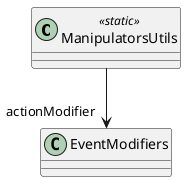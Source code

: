@startuml
class ManipulatorsUtils <<static>> {
}
ManipulatorsUtils --> "actionModifier" EventModifiers
@enduml
